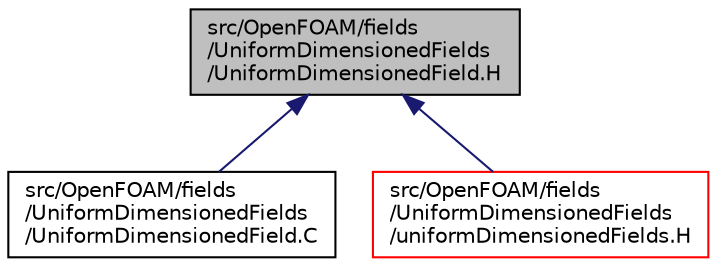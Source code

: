 digraph "src/OpenFOAM/fields/UniformDimensionedFields/UniformDimensionedField.H"
{
  bgcolor="transparent";
  edge [fontname="Helvetica",fontsize="10",labelfontname="Helvetica",labelfontsize="10"];
  node [fontname="Helvetica",fontsize="10",shape=record];
  Node1 [label="src/OpenFOAM/fields\l/UniformDimensionedFields\l/UniformDimensionedField.H",height=0.2,width=0.4,color="black", fillcolor="grey75", style="filled", fontcolor="black"];
  Node1 -> Node2 [dir="back",color="midnightblue",fontsize="10",style="solid",fontname="Helvetica"];
  Node2 [label="src/OpenFOAM/fields\l/UniformDimensionedFields\l/UniformDimensionedField.C",height=0.2,width=0.4,color="black",URL="$a08304.html"];
  Node1 -> Node3 [dir="back",color="midnightblue",fontsize="10",style="solid",fontname="Helvetica"];
  Node3 [label="src/OpenFOAM/fields\l/UniformDimensionedFields\l/uniformDimensionedFields.H",height=0.2,width=0.4,color="red",URL="$a08307.html"];
}
